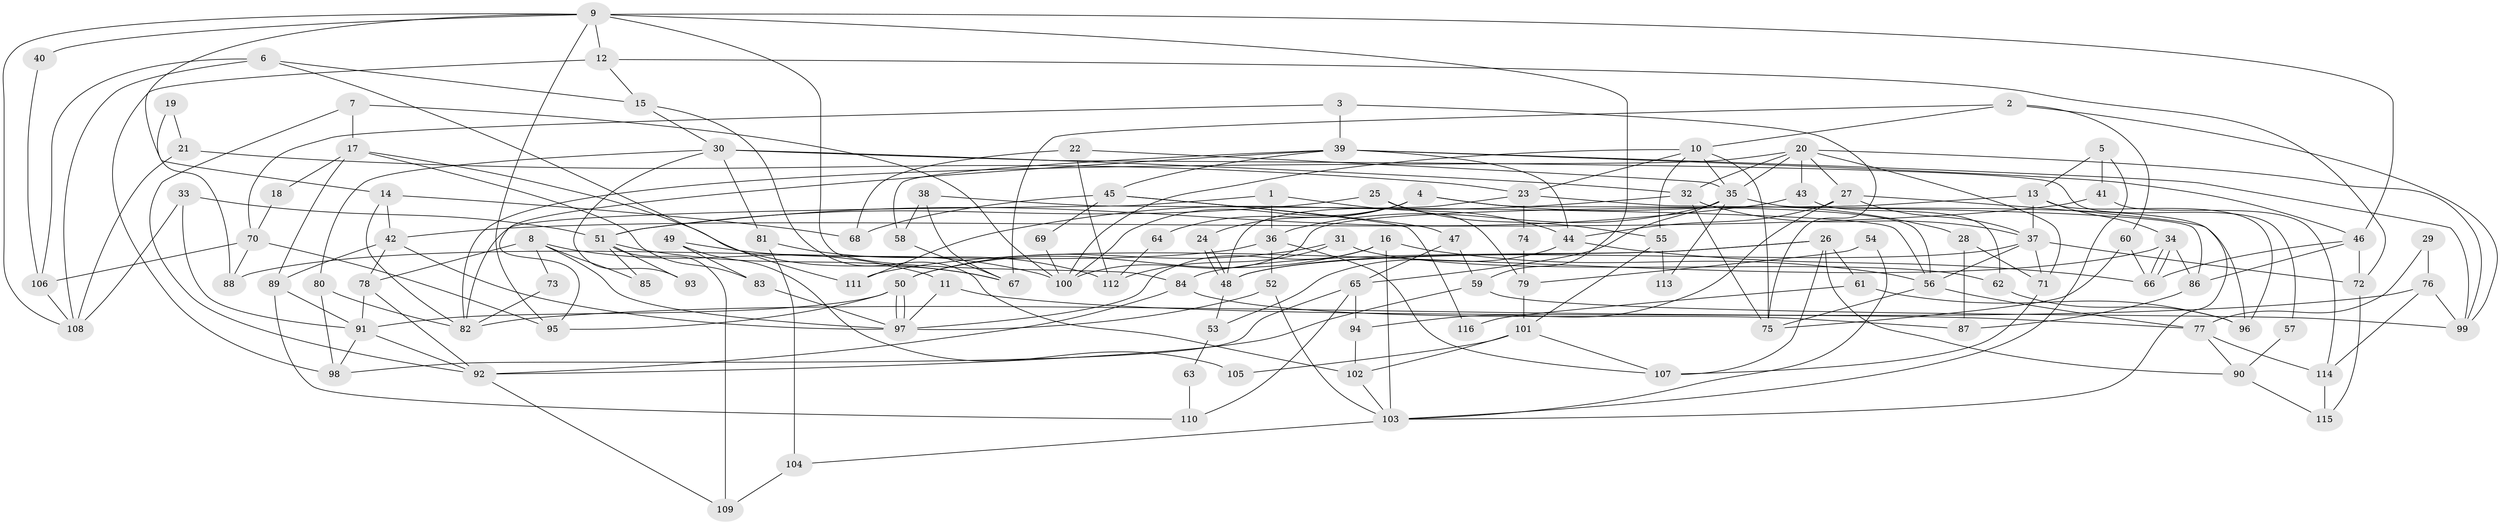 // coarse degree distribution, {8: 0.034482758620689655, 3: 0.27586206896551724, 10: 0.017241379310344827, 7: 0.06896551724137931, 14: 0.017241379310344827, 6: 0.13793103448275862, 5: 0.15517241379310345, 19: 0.017241379310344827, 2: 0.15517241379310345, 4: 0.06896551724137931, 16: 0.017241379310344827, 13: 0.017241379310344827, 1: 0.017241379310344827}
// Generated by graph-tools (version 1.1) at 2025/50/03/04/25 22:50:51]
// undirected, 116 vertices, 232 edges
graph export_dot {
  node [color=gray90,style=filled];
  1;
  2;
  3;
  4;
  5;
  6;
  7;
  8;
  9;
  10;
  11;
  12;
  13;
  14;
  15;
  16;
  17;
  18;
  19;
  20;
  21;
  22;
  23;
  24;
  25;
  26;
  27;
  28;
  29;
  30;
  31;
  32;
  33;
  34;
  35;
  36;
  37;
  38;
  39;
  40;
  41;
  42;
  43;
  44;
  45;
  46;
  47;
  48;
  49;
  50;
  51;
  52;
  53;
  54;
  55;
  56;
  57;
  58;
  59;
  60;
  61;
  62;
  63;
  64;
  65;
  66;
  67;
  68;
  69;
  70;
  71;
  72;
  73;
  74;
  75;
  76;
  77;
  78;
  79;
  80;
  81;
  82;
  83;
  84;
  85;
  86;
  87;
  88;
  89;
  90;
  91;
  92;
  93;
  94;
  95;
  96;
  97;
  98;
  99;
  100;
  101;
  102;
  103;
  104;
  105;
  106;
  107;
  108;
  109;
  110;
  111;
  112;
  113;
  114;
  115;
  116;
  1 -- 44;
  1 -- 82;
  1 -- 36;
  2 -- 10;
  2 -- 99;
  2 -- 60;
  2 -- 67;
  3 -- 75;
  3 -- 39;
  3 -- 70;
  4 -- 100;
  4 -- 56;
  4 -- 24;
  4 -- 28;
  4 -- 64;
  5 -- 41;
  5 -- 103;
  5 -- 13;
  6 -- 108;
  6 -- 15;
  6 -- 106;
  6 -- 111;
  7 -- 17;
  7 -- 92;
  7 -- 100;
  8 -- 97;
  8 -- 78;
  8 -- 11;
  8 -- 73;
  8 -- 85;
  9 -- 95;
  9 -- 59;
  9 -- 12;
  9 -- 14;
  9 -- 40;
  9 -- 46;
  9 -- 84;
  9 -- 108;
  10 -- 75;
  10 -- 100;
  10 -- 23;
  10 -- 35;
  10 -- 55;
  11 -- 97;
  11 -- 77;
  12 -- 72;
  12 -- 15;
  12 -- 98;
  13 -- 34;
  13 -- 37;
  13 -- 96;
  13 -- 100;
  14 -- 82;
  14 -- 42;
  14 -- 68;
  15 -- 30;
  15 -- 102;
  16 -- 56;
  16 -- 50;
  16 -- 97;
  16 -- 103;
  17 -- 67;
  17 -- 89;
  17 -- 18;
  17 -- 83;
  18 -- 70;
  19 -- 88;
  19 -- 21;
  20 -- 71;
  20 -- 27;
  20 -- 32;
  20 -- 35;
  20 -- 43;
  20 -- 82;
  20 -- 99;
  21 -- 23;
  21 -- 108;
  22 -- 35;
  22 -- 68;
  22 -- 112;
  23 -- 48;
  23 -- 74;
  23 -- 86;
  24 -- 48;
  24 -- 48;
  25 -- 51;
  25 -- 55;
  25 -- 79;
  26 -- 107;
  26 -- 48;
  26 -- 61;
  26 -- 84;
  26 -- 90;
  27 -- 94;
  27 -- 103;
  27 -- 37;
  27 -- 44;
  28 -- 87;
  28 -- 71;
  29 -- 77;
  29 -- 76;
  30 -- 80;
  30 -- 32;
  30 -- 57;
  30 -- 81;
  30 -- 93;
  31 -- 50;
  31 -- 112;
  31 -- 62;
  32 -- 37;
  32 -- 75;
  32 -- 111;
  33 -- 108;
  33 -- 51;
  33 -- 91;
  34 -- 66;
  34 -- 66;
  34 -- 111;
  34 -- 86;
  35 -- 36;
  35 -- 65;
  35 -- 96;
  35 -- 113;
  36 -- 52;
  36 -- 88;
  36 -- 107;
  37 -- 48;
  37 -- 56;
  37 -- 71;
  37 -- 72;
  38 -- 58;
  38 -- 56;
  38 -- 67;
  39 -- 44;
  39 -- 46;
  39 -- 45;
  39 -- 58;
  39 -- 95;
  39 -- 99;
  40 -- 106;
  41 -- 42;
  41 -- 114;
  42 -- 97;
  42 -- 78;
  42 -- 89;
  43 -- 62;
  43 -- 51;
  44 -- 66;
  44 -- 53;
  45 -- 47;
  45 -- 68;
  45 -- 69;
  45 -- 116;
  46 -- 86;
  46 -- 66;
  46 -- 72;
  47 -- 59;
  47 -- 65;
  48 -- 53;
  49 -- 83;
  49 -- 100;
  49 -- 105;
  50 -- 97;
  50 -- 97;
  50 -- 91;
  50 -- 95;
  51 -- 67;
  51 -- 85;
  51 -- 93;
  51 -- 109;
  52 -- 97;
  52 -- 103;
  53 -- 63;
  54 -- 103;
  54 -- 79;
  55 -- 101;
  55 -- 113;
  56 -- 75;
  56 -- 77;
  57 -- 90;
  58 -- 67;
  59 -- 99;
  59 -- 92;
  60 -- 66;
  60 -- 75;
  61 -- 96;
  61 -- 116;
  62 -- 96;
  63 -- 110;
  64 -- 112;
  65 -- 98;
  65 -- 94;
  65 -- 110;
  69 -- 100;
  70 -- 95;
  70 -- 88;
  70 -- 106;
  71 -- 107;
  72 -- 115;
  73 -- 82;
  74 -- 79;
  76 -- 114;
  76 -- 99;
  76 -- 82;
  77 -- 90;
  77 -- 114;
  78 -- 92;
  78 -- 91;
  79 -- 101;
  80 -- 82;
  80 -- 98;
  81 -- 104;
  81 -- 112;
  83 -- 97;
  84 -- 87;
  84 -- 92;
  86 -- 87;
  89 -- 91;
  89 -- 110;
  90 -- 115;
  91 -- 92;
  91 -- 98;
  92 -- 109;
  94 -- 102;
  101 -- 107;
  101 -- 102;
  101 -- 105;
  102 -- 103;
  103 -- 104;
  104 -- 109;
  106 -- 108;
  114 -- 115;
}
